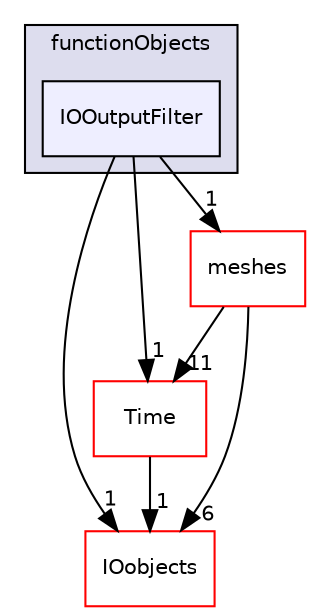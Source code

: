 digraph "src/OpenFOAM/db/functionObjects/IOOutputFilter" {
  bgcolor=transparent;
  compound=true
  node [ fontsize="10", fontname="Helvetica"];
  edge [ labelfontsize="10", labelfontname="Helvetica"];
  subgraph clusterdir_b1391b8691e21d3cff54e51a698f3c2b {
    graph [ bgcolor="#ddddee", pencolor="black", label="functionObjects" fontname="Helvetica", fontsize="10", URL="dir_b1391b8691e21d3cff54e51a698f3c2b.html"]
  dir_57b516a07ed18b74e0e3780c449bacd8 [shape=box, label="IOOutputFilter", style="filled", fillcolor="#eeeeff", pencolor="black", URL="dir_57b516a07ed18b74e0e3780c449bacd8.html"];
  }
  dir_ec5b63092fb55ef516ddf05b3841c89d [shape=box label="Time" color="red" URL="dir_ec5b63092fb55ef516ddf05b3841c89d.html"];
  dir_cc10b28373a5cdb85fcb1ececb22619b [shape=box label="IOobjects" color="red" URL="dir_cc10b28373a5cdb85fcb1ececb22619b.html"];
  dir_aa2423979fb45fc41c393a5db370ab21 [shape=box label="meshes" color="red" URL="dir_aa2423979fb45fc41c393a5db370ab21.html"];
  dir_ec5b63092fb55ef516ddf05b3841c89d->dir_cc10b28373a5cdb85fcb1ececb22619b [headlabel="1", labeldistance=1.5 headhref="dir_002002_001974.html"];
  dir_57b516a07ed18b74e0e3780c449bacd8->dir_ec5b63092fb55ef516ddf05b3841c89d [headlabel="1", labeldistance=1.5 headhref="dir_001969_002002.html"];
  dir_57b516a07ed18b74e0e3780c449bacd8->dir_cc10b28373a5cdb85fcb1ececb22619b [headlabel="1", labeldistance=1.5 headhref="dir_001969_001974.html"];
  dir_57b516a07ed18b74e0e3780c449bacd8->dir_aa2423979fb45fc41c393a5db370ab21 [headlabel="1", labeldistance=1.5 headhref="dir_001969_002215.html"];
  dir_aa2423979fb45fc41c393a5db370ab21->dir_ec5b63092fb55ef516ddf05b3841c89d [headlabel="11", labeldistance=1.5 headhref="dir_002215_002002.html"];
  dir_aa2423979fb45fc41c393a5db370ab21->dir_cc10b28373a5cdb85fcb1ececb22619b [headlabel="6", labeldistance=1.5 headhref="dir_002215_001974.html"];
}
